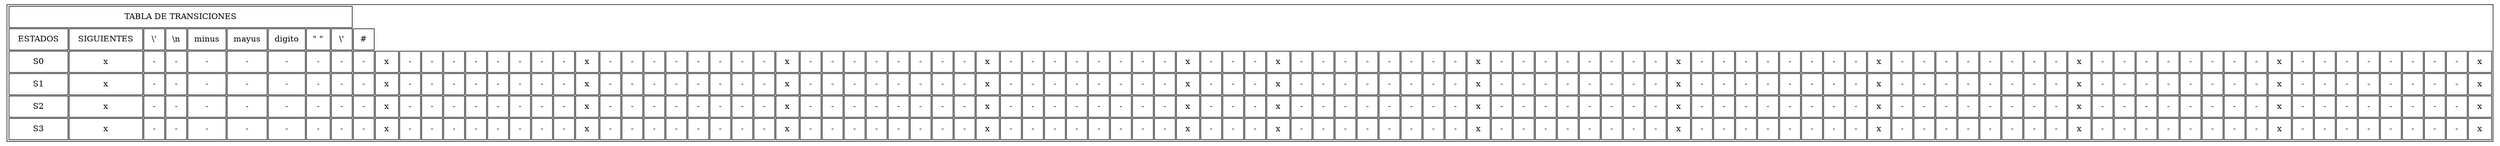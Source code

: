 digraph s {
a0 [shape=none label=<
<TABLE border="1" cellspacing="2" cellpadding="10" >
<TR><TD colspan="9"> TABLA DE TRANSICIONES </TD></TR>
<TR><TD > ESTADOS </TD>
<TD > SIGUIENTES </TD>
<TD>\'</TD>
<TD>\n</TD>
<TD>minus</TD>
<TD>mayus</TD>
<TD>digito</TD>
<TD>" "</TD>
<TD>\'</TD>
<TD>#</TD>
</TR><TR>
<TD>S0</TD>
<TD> x </TD>
<TD> - </TD>
<TD> - </TD>
<TD> - </TD>
<TD> - </TD>
<TD> - </TD>
<TD> - </TD>
<TD> - </TD>
<TD> - </TD>
<TD> x </TD>
<TD> - </TD>
<TD> - </TD>
<TD> - </TD>
<TD> - </TD>
<TD> - </TD>
<TD> - </TD>
<TD> - </TD>
<TD> - </TD>
<TD> x </TD>
<TD> - </TD>
<TD> - </TD>
<TD> - </TD>
<TD> - </TD>
<TD> - </TD>
<TD> - </TD>
<TD> - </TD>
<TD> - </TD>
<TD> x </TD>
<TD> - </TD>
<TD> - </TD>
<TD> - </TD>
<TD> - </TD>
<TD> - </TD>
<TD> - </TD>
<TD> - </TD>
<TD> - </TD>
<TD> x </TD>
<TD> - </TD>
<TD> - </TD>
<TD> - </TD>
<TD> - </TD>
<TD> - </TD>
<TD> - </TD>
<TD> - </TD>
<TD> - </TD>
<TD> x </TD>
<TD> - </TD>
<TD> - </TD>
<TD> - </TD>
<TD> x </TD>
<TD> - </TD>
<TD> - </TD>
<TD> - </TD>
<TD> - </TD>
<TD> - </TD>
<TD> - </TD>
<TD> - </TD>
<TD> - </TD>
<TD> x </TD>
<TD> - </TD>
<TD> - </TD>
<TD> - </TD>
<TD> - </TD>
<TD> - </TD>
<TD> - </TD>
<TD> - </TD>
<TD> - </TD>
<TD> x </TD>
<TD> - </TD>
<TD> - </TD>
<TD> - </TD>
<TD> - </TD>
<TD> - </TD>
<TD> - </TD>
<TD> - </TD>
<TD> - </TD>
<TD> x </TD>
<TD> - </TD>
<TD> - </TD>
<TD> - </TD>
<TD> - </TD>
<TD> - </TD>
<TD> - </TD>
<TD> - </TD>
<TD> - </TD>
<TD> x </TD>
<TD> - </TD>
<TD> - </TD>
<TD> - </TD>
<TD> - </TD>
<TD> - </TD>
<TD> - </TD>
<TD> - </TD>
<TD> - </TD>
<TD> x </TD>
<TD> - </TD>
<TD> - </TD>
<TD> - </TD>
<TD> - </TD>
<TD> - </TD>
<TD> - </TD>
<TD> - </TD>
<TD> - </TD>
<TD> x </TD>
</TR>
<TR>
<TD>S1</TD>
<TD> x </TD>
<TD> - </TD>
<TD> - </TD>
<TD> - </TD>
<TD> - </TD>
<TD> - </TD>
<TD> - </TD>
<TD> - </TD>
<TD> - </TD>
<TD> x </TD>
<TD> - </TD>
<TD> - </TD>
<TD> - </TD>
<TD> - </TD>
<TD> - </TD>
<TD> - </TD>
<TD> - </TD>
<TD> - </TD>
<TD> x </TD>
<TD> - </TD>
<TD> - </TD>
<TD> - </TD>
<TD> - </TD>
<TD> - </TD>
<TD> - </TD>
<TD> - </TD>
<TD> - </TD>
<TD> x </TD>
<TD> - </TD>
<TD> - </TD>
<TD> - </TD>
<TD> - </TD>
<TD> - </TD>
<TD> - </TD>
<TD> - </TD>
<TD> - </TD>
<TD> x </TD>
<TD> - </TD>
<TD> - </TD>
<TD> - </TD>
<TD> - </TD>
<TD> - </TD>
<TD> - </TD>
<TD> - </TD>
<TD> - </TD>
<TD> x </TD>
<TD> - </TD>
<TD> - </TD>
<TD> - </TD>
<TD> x </TD>
<TD> - </TD>
<TD> - </TD>
<TD> - </TD>
<TD> - </TD>
<TD> - </TD>
<TD> - </TD>
<TD> - </TD>
<TD> - </TD>
<TD> x </TD>
<TD> - </TD>
<TD> - </TD>
<TD> - </TD>
<TD> - </TD>
<TD> - </TD>
<TD> - </TD>
<TD> - </TD>
<TD> - </TD>
<TD> x </TD>
<TD> - </TD>
<TD> - </TD>
<TD> - </TD>
<TD> - </TD>
<TD> - </TD>
<TD> - </TD>
<TD> - </TD>
<TD> - </TD>
<TD> x </TD>
<TD> - </TD>
<TD> - </TD>
<TD> - </TD>
<TD> - </TD>
<TD> - </TD>
<TD> - </TD>
<TD> - </TD>
<TD> - </TD>
<TD> x </TD>
<TD> - </TD>
<TD> - </TD>
<TD> - </TD>
<TD> - </TD>
<TD> - </TD>
<TD> - </TD>
<TD> - </TD>
<TD> - </TD>
<TD> x </TD>
<TD> - </TD>
<TD> - </TD>
<TD> - </TD>
<TD> - </TD>
<TD> - </TD>
<TD> - </TD>
<TD> - </TD>
<TD> - </TD>
<TD> x </TD>
</TR>
<TR>
<TD>S2</TD>
<TD> x </TD>
<TD> - </TD>
<TD> - </TD>
<TD> - </TD>
<TD> - </TD>
<TD> - </TD>
<TD> - </TD>
<TD> - </TD>
<TD> - </TD>
<TD> x </TD>
<TD> - </TD>
<TD> - </TD>
<TD> - </TD>
<TD> - </TD>
<TD> - </TD>
<TD> - </TD>
<TD> - </TD>
<TD> - </TD>
<TD> x </TD>
<TD> - </TD>
<TD> - </TD>
<TD> - </TD>
<TD> - </TD>
<TD> - </TD>
<TD> - </TD>
<TD> - </TD>
<TD> - </TD>
<TD> x </TD>
<TD> - </TD>
<TD> - </TD>
<TD> - </TD>
<TD> - </TD>
<TD> - </TD>
<TD> - </TD>
<TD> - </TD>
<TD> - </TD>
<TD> x </TD>
<TD> - </TD>
<TD> - </TD>
<TD> - </TD>
<TD> - </TD>
<TD> - </TD>
<TD> - </TD>
<TD> - </TD>
<TD> - </TD>
<TD> x </TD>
<TD> - </TD>
<TD> - </TD>
<TD> - </TD>
<TD> x </TD>
<TD> - </TD>
<TD> - </TD>
<TD> - </TD>
<TD> - </TD>
<TD> - </TD>
<TD> - </TD>
<TD> - </TD>
<TD> - </TD>
<TD> x </TD>
<TD> - </TD>
<TD> - </TD>
<TD> - </TD>
<TD> - </TD>
<TD> - </TD>
<TD> - </TD>
<TD> - </TD>
<TD> - </TD>
<TD> x </TD>
<TD> - </TD>
<TD> - </TD>
<TD> - </TD>
<TD> - </TD>
<TD> - </TD>
<TD> - </TD>
<TD> - </TD>
<TD> - </TD>
<TD> x </TD>
<TD> - </TD>
<TD> - </TD>
<TD> - </TD>
<TD> - </TD>
<TD> - </TD>
<TD> - </TD>
<TD> - </TD>
<TD> - </TD>
<TD> x </TD>
<TD> - </TD>
<TD> - </TD>
<TD> - </TD>
<TD> - </TD>
<TD> - </TD>
<TD> - </TD>
<TD> - </TD>
<TD> - </TD>
<TD> x </TD>
<TD> - </TD>
<TD> - </TD>
<TD> - </TD>
<TD> - </TD>
<TD> - </TD>
<TD> - </TD>
<TD> - </TD>
<TD> - </TD>
<TD> x </TD>
</TR>
<TR>
<TD>S3</TD>
<TD> x </TD>
<TD> - </TD>
<TD> - </TD>
<TD> - </TD>
<TD> - </TD>
<TD> - </TD>
<TD> - </TD>
<TD> - </TD>
<TD> - </TD>
<TD> x </TD>
<TD> - </TD>
<TD> - </TD>
<TD> - </TD>
<TD> - </TD>
<TD> - </TD>
<TD> - </TD>
<TD> - </TD>
<TD> - </TD>
<TD> x </TD>
<TD> - </TD>
<TD> - </TD>
<TD> - </TD>
<TD> - </TD>
<TD> - </TD>
<TD> - </TD>
<TD> - </TD>
<TD> - </TD>
<TD> x </TD>
<TD> - </TD>
<TD> - </TD>
<TD> - </TD>
<TD> - </TD>
<TD> - </TD>
<TD> - </TD>
<TD> - </TD>
<TD> - </TD>
<TD> x </TD>
<TD> - </TD>
<TD> - </TD>
<TD> - </TD>
<TD> - </TD>
<TD> - </TD>
<TD> - </TD>
<TD> - </TD>
<TD> - </TD>
<TD> x </TD>
<TD> - </TD>
<TD> - </TD>
<TD> - </TD>
<TD> x </TD>
<TD> - </TD>
<TD> - </TD>
<TD> - </TD>
<TD> - </TD>
<TD> - </TD>
<TD> - </TD>
<TD> - </TD>
<TD> - </TD>
<TD> x </TD>
<TD> - </TD>
<TD> - </TD>
<TD> - </TD>
<TD> - </TD>
<TD> - </TD>
<TD> - </TD>
<TD> - </TD>
<TD> - </TD>
<TD> x </TD>
<TD> - </TD>
<TD> - </TD>
<TD> - </TD>
<TD> - </TD>
<TD> - </TD>
<TD> - </TD>
<TD> - </TD>
<TD> - </TD>
<TD> x </TD>
<TD> - </TD>
<TD> - </TD>
<TD> - </TD>
<TD> - </TD>
<TD> - </TD>
<TD> - </TD>
<TD> - </TD>
<TD> - </TD>
<TD> x </TD>
<TD> - </TD>
<TD> - </TD>
<TD> - </TD>
<TD> - </TD>
<TD> - </TD>
<TD> - </TD>
<TD> - </TD>
<TD> - </TD>
<TD> x </TD>
<TD> - </TD>
<TD> - </TD>
<TD> - </TD>
<TD> - </TD>
<TD> - </TD>
<TD> - </TD>
<TD> - </TD>
<TD> - </TD>
<TD> x </TD>
</TR>
 </TABLE>>];
}
